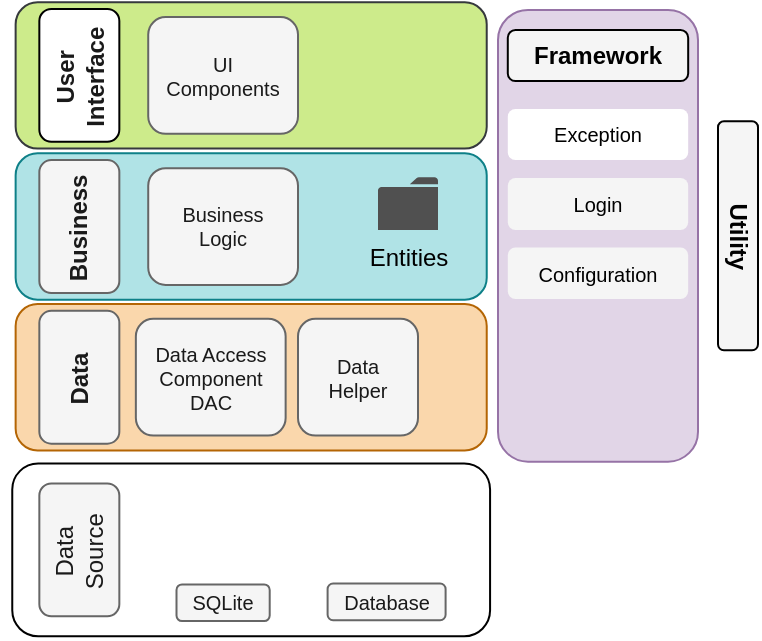 <mxfile>
    <diagram id="-ZCJrtlesWqcPeafxE6e" name="Page-1">
        <mxGraphModel dx="519" dy="397" grid="1" gridSize="10" guides="1" tooltips="1" connect="1" arrows="1" fold="1" page="1" pageScale="1" pageWidth="850" pageHeight="1100" math="0" shadow="0">
            <root>
                <mxCell id="0"/>
                <mxCell id="1" parent="0"/>
                <mxCell id="6" value="&lt;font color=&quot;#1a1a1a&quot;&gt;&lt;br&gt;&lt;/font&gt;" style="rounded=1;whiteSpace=wrap;html=1;fillColor=#e1d5e7;strokeColor=#9673a6;" parent="1" vertex="1">
                    <mxGeometry x="410" y="120" width="100" height="225.82" as="geometry"/>
                </mxCell>
                <mxCell id="9" value="&lt;span style=&quot;font-size: 10px;&quot;&gt;&lt;font color=&quot;#000000&quot; style=&quot;font-size: 10px;&quot;&gt;Login&lt;/font&gt;&lt;/span&gt;" style="rounded=1;whiteSpace=wrap;html=1;fillColor=#f5f5f5;strokeColor=none;gradientColor=none;fontSize=10;" parent="1" vertex="1">
                    <mxGeometry x="414.9" y="204.03" width="90.19" height="25.97" as="geometry"/>
                </mxCell>
                <mxCell id="10" value="&lt;span style=&quot;font-size: 10px;&quot;&gt;&lt;font color=&quot;#000000&quot; style=&quot;font-size: 10px;&quot;&gt;&lt;span style=&quot;font-size: 10px;&quot;&gt;Exception&lt;/span&gt;&lt;/font&gt;&lt;/span&gt;" style="rounded=1;whiteSpace=wrap;html=1;fillColor=#FFFFFF;strokeColor=none;gradientColor=none;fontStyle=0;fontSize=10;" parent="1" vertex="1">
                    <mxGeometry x="414.9" y="169.5" width="90.19" height="25.56" as="geometry"/>
                </mxCell>
                <mxCell id="11" value="&lt;div style=&quot;font-size: 10px;&quot;&gt;&lt;font color=&quot;#000000&quot; style=&quot;font-size: 10px;&quot;&gt;&lt;span style=&quot;font-size: 10px;&quot;&gt;Configuration&lt;/span&gt;&lt;/font&gt;&lt;/div&gt;" style="rounded=1;whiteSpace=wrap;html=1;fillColor=#f5f5f5;strokeColor=none;gradientColor=none;fontStyle=0;fontSize=10;" parent="1" vertex="1">
                    <mxGeometry x="414.9" y="238.72" width="90.19" height="25.75" as="geometry"/>
                </mxCell>
                <mxCell id="18" value="&lt;b style=&quot;&quot;&gt;&lt;br&gt;&lt;/b&gt;" style="rounded=1;whiteSpace=wrap;html=1;fillColor=none;strokeColor=#000000;rotation=-90;gradientColor=#ea6b66;" parent="1" vertex="1">
                    <mxGeometry x="243.4" y="270.49" width="86.37" height="238.91" as="geometry"/>
                </mxCell>
                <mxCell id="29" value="" style="edgeStyle=none;html=1;fontColor=#000000;" edge="1" parent="1" source="20" target="22">
                    <mxGeometry relative="1" as="geometry"/>
                </mxCell>
                <mxCell id="20" value="&lt;font color=&quot;#1a1a1a&quot;&gt;&lt;br&gt;&lt;/font&gt;" style="rounded=1;whiteSpace=wrap;html=1;fillColor=#cdeb8b;strokeColor=#36393d;rotation=-90;" parent="1" vertex="1">
                    <mxGeometry x="250" y="34.94" width="73.18" height="235.55" as="geometry"/>
                </mxCell>
                <mxCell id="22" value="&lt;span style=&quot;color: rgb(26, 26, 26);&quot;&gt;&lt;b&gt;User Interface&lt;/b&gt;&lt;/span&gt;" style="rounded=1;whiteSpace=wrap;html=1;horizontal=0;fillColor=#FFFFFF;strokeColor=#000000;fillStyle=solid;" parent="1" vertex="1">
                    <mxGeometry x="180.67" y="119.51" width="40" height="66.41" as="geometry"/>
                </mxCell>
                <mxCell id="30" value="&lt;font color=&quot;#1a1a1a&quot;&gt;&lt;br&gt;&lt;/font&gt;" style="rounded=1;whiteSpace=wrap;html=1;fillColor=#b0e3e6;strokeColor=#0e8088;rotation=-90;" vertex="1" parent="1">
                    <mxGeometry x="250" y="110.49" width="73.18" height="235.55" as="geometry"/>
                </mxCell>
                <mxCell id="28" value="Entities" style="sketch=0;pointerEvents=1;shadow=0;dashed=0;html=1;strokeColor=none;fillColor=#505050;labelPosition=center;verticalLabelPosition=bottom;verticalAlign=top;outlineConnect=0;align=center;shape=mxgraph.office.concepts.folder;fontColor=#000000;" vertex="1" parent="1">
                    <mxGeometry x="350" y="203.63" width="30" height="26.37" as="geometry"/>
                </mxCell>
                <mxCell id="31" value="&lt;span style=&quot;color: rgb(26, 26, 26);&quot;&gt;&lt;b&gt;Business&lt;br&gt;&lt;/b&gt;&lt;/span&gt;" style="rounded=1;whiteSpace=wrap;html=1;fillColor=#f5f5f5;strokeColor=#666666;gradientColor=none;horizontal=0;" vertex="1" parent="1">
                    <mxGeometry x="180.67" y="195.06" width="40" height="66.41" as="geometry"/>
                </mxCell>
                <mxCell id="32" value="&lt;font color=&quot;#1a1a1a&quot;&gt;&lt;br&gt;&lt;/font&gt;" style="rounded=1;whiteSpace=wrap;html=1;fillColor=#fad7ac;strokeColor=#b46504;rotation=-90;" vertex="1" parent="1">
                    <mxGeometry x="250" y="185.84" width="73.18" height="235.55" as="geometry"/>
                </mxCell>
                <mxCell id="33" value="&lt;span style=&quot;color: rgb(26, 26, 26);&quot;&gt;&lt;b&gt;Data&lt;br&gt;&lt;/b&gt;&lt;/span&gt;" style="rounded=1;whiteSpace=wrap;html=1;fillColor=#f5f5f5;strokeColor=#666666;gradientColor=none;horizontal=0;" vertex="1" parent="1">
                    <mxGeometry x="180.67" y="270.41" width="40" height="66.41" as="geometry"/>
                </mxCell>
                <mxCell id="34" value="&lt;span style=&quot;color: rgb(26, 26, 26); font-size: 10px;&quot;&gt;&lt;span style=&quot;font-size: 10px;&quot;&gt;Data Access Component &lt;br style=&quot;font-size: 10px;&quot;&gt;DAC&lt;br style=&quot;font-size: 10px;&quot;&gt;&lt;/span&gt;&lt;/span&gt;" style="rounded=1;whiteSpace=wrap;html=1;fillColor=#f5f5f5;strokeColor=#666666;gradientColor=none;horizontal=1;fontSize=10;fontStyle=0" vertex="1" parent="1">
                    <mxGeometry x="228.93" y="274.43" width="74.89" height="58.37" as="geometry"/>
                </mxCell>
                <mxCell id="35" value="&lt;span style=&quot;&quot;&gt;&lt;font color=&quot;#000000&quot;&gt;&lt;b&gt;Framework&lt;/b&gt;&lt;/font&gt;&lt;/span&gt;" style="rounded=1;whiteSpace=wrap;html=1;fillColor=#f5f5f5;strokeColor=#000000;gradientColor=none;" vertex="1" parent="1">
                    <mxGeometry x="414.9" y="130" width="90.19" height="25.56" as="geometry"/>
                </mxCell>
                <mxCell id="36" value="&lt;span style=&quot;color: rgb(26, 26, 26); font-size: 10px;&quot;&gt;&lt;span style=&quot;font-size: 10px;&quot;&gt;Data &lt;br&gt;Helper&lt;br style=&quot;font-size: 10px;&quot;&gt;&lt;/span&gt;&lt;/span&gt;" style="rounded=1;whiteSpace=wrap;html=1;fillColor=#f5f5f5;strokeColor=#666666;gradientColor=none;horizontal=1;fontSize=10;fontStyle=0" vertex="1" parent="1">
                    <mxGeometry x="310" y="274.43" width="60" height="58.37" as="geometry"/>
                </mxCell>
                <mxCell id="38" value="&lt;span style=&quot;color: rgb(26, 26, 26);&quot;&gt;&lt;span&gt;Data&lt;br&gt;Source&lt;br&gt;&lt;/span&gt;&lt;/span&gt;" style="rounded=1;whiteSpace=wrap;html=1;fillColor=#f5f5f5;strokeColor=#666666;gradientColor=none;horizontal=0;fontStyle=0" vertex="1" parent="1">
                    <mxGeometry x="180.67" y="356.74" width="40" height="66.41" as="geometry"/>
                </mxCell>
                <mxCell id="40" value="" style="shape=image;verticalLabelPosition=bottom;labelBackgroundColor=default;verticalAlign=top;aspect=fixed;imageAspect=0;image=https://www.aprendexojo.com/wp-content/uploads/2018/03/Sqlite.png;" vertex="1" parent="1">
                    <mxGeometry x="250" y="356.74" width="50" height="50" as="geometry"/>
                </mxCell>
                <mxCell id="41" value="" style="shape=image;verticalLabelPosition=bottom;labelBackgroundColor=default;verticalAlign=top;aspect=fixed;imageAspect=0;image=https://www.guru99.com/images/database-testing.png;" vertex="1" parent="1">
                    <mxGeometry x="328.61" y="355.35" width="51.39" height="51.39" as="geometry"/>
                </mxCell>
                <mxCell id="42" value="&lt;span style=&quot;color: rgb(26, 26, 26); font-size: 10px;&quot;&gt;&lt;span style=&quot;font-size: 10px;&quot;&gt;Business&lt;br&gt;Logic&lt;br style=&quot;font-size: 10px;&quot;&gt;&lt;/span&gt;&lt;/span&gt;" style="rounded=1;whiteSpace=wrap;html=1;fillColor=#f5f5f5;strokeColor=#666666;gradientColor=none;horizontal=1;fontSize=10;fontStyle=0" vertex="1" parent="1">
                    <mxGeometry x="235.11" y="199.08" width="74.89" height="58.37" as="geometry"/>
                </mxCell>
                <mxCell id="43" value="&lt;span style=&quot;color: rgb(26, 26, 26); font-size: 10px;&quot;&gt;&lt;span style=&quot;font-size: 10px;&quot;&gt;UI&lt;br&gt;Components&lt;br style=&quot;font-size: 10px;&quot;&gt;&lt;/span&gt;&lt;/span&gt;" style="rounded=1;whiteSpace=wrap;html=1;fillColor=#f5f5f5;strokeColor=#666666;gradientColor=none;horizontal=1;fontSize=10;fontStyle=0" vertex="1" parent="1">
                    <mxGeometry x="235.11" y="123.53" width="74.89" height="58.37" as="geometry"/>
                </mxCell>
                <mxCell id="44" value="&lt;span style=&quot;color: rgb(26, 26, 26); font-size: 10px;&quot;&gt;&lt;span style=&quot;font-size: 10px;&quot;&gt;SQLite&lt;br style=&quot;font-size: 10px;&quot;&gt;&lt;/span&gt;&lt;/span&gt;" style="rounded=1;whiteSpace=wrap;html=1;fillColor=#f5f5f5;strokeColor=#666666;gradientColor=none;horizontal=1;fontSize=10;fontStyle=0" vertex="1" parent="1">
                    <mxGeometry x="249.25" y="407.19" width="46.6" height="18.37" as="geometry"/>
                </mxCell>
                <mxCell id="45" value="&lt;span style=&quot;color: rgb(26, 26, 26); font-size: 10px;&quot;&gt;&lt;span style=&quot;font-size: 10px;&quot;&gt;Database&lt;br style=&quot;font-size: 10px;&quot;&gt;&lt;/span&gt;&lt;/span&gt;" style="rounded=1;whiteSpace=wrap;html=1;fillColor=#f5f5f5;strokeColor=#666666;gradientColor=none;horizontal=1;fontSize=10;fontStyle=0" vertex="1" parent="1">
                    <mxGeometry x="324.8" y="406.74" width="59" height="18.37" as="geometry"/>
                </mxCell>
                <mxCell id="47" value="&lt;span style=&quot;&quot;&gt;&lt;font color=&quot;#000000&quot;&gt;&lt;b&gt;Utility&lt;/b&gt;&lt;/font&gt;&lt;/span&gt;" style="rounded=1;whiteSpace=wrap;html=1;fillColor=#f5f5f5;strokeColor=#000000;gradientColor=none;horizontal=0;rotation=-180;" vertex="1" parent="1">
                    <mxGeometry x="520" y="175.65" width="20" height="114.52" as="geometry"/>
                </mxCell>
            </root>
        </mxGraphModel>
    </diagram>
</mxfile>